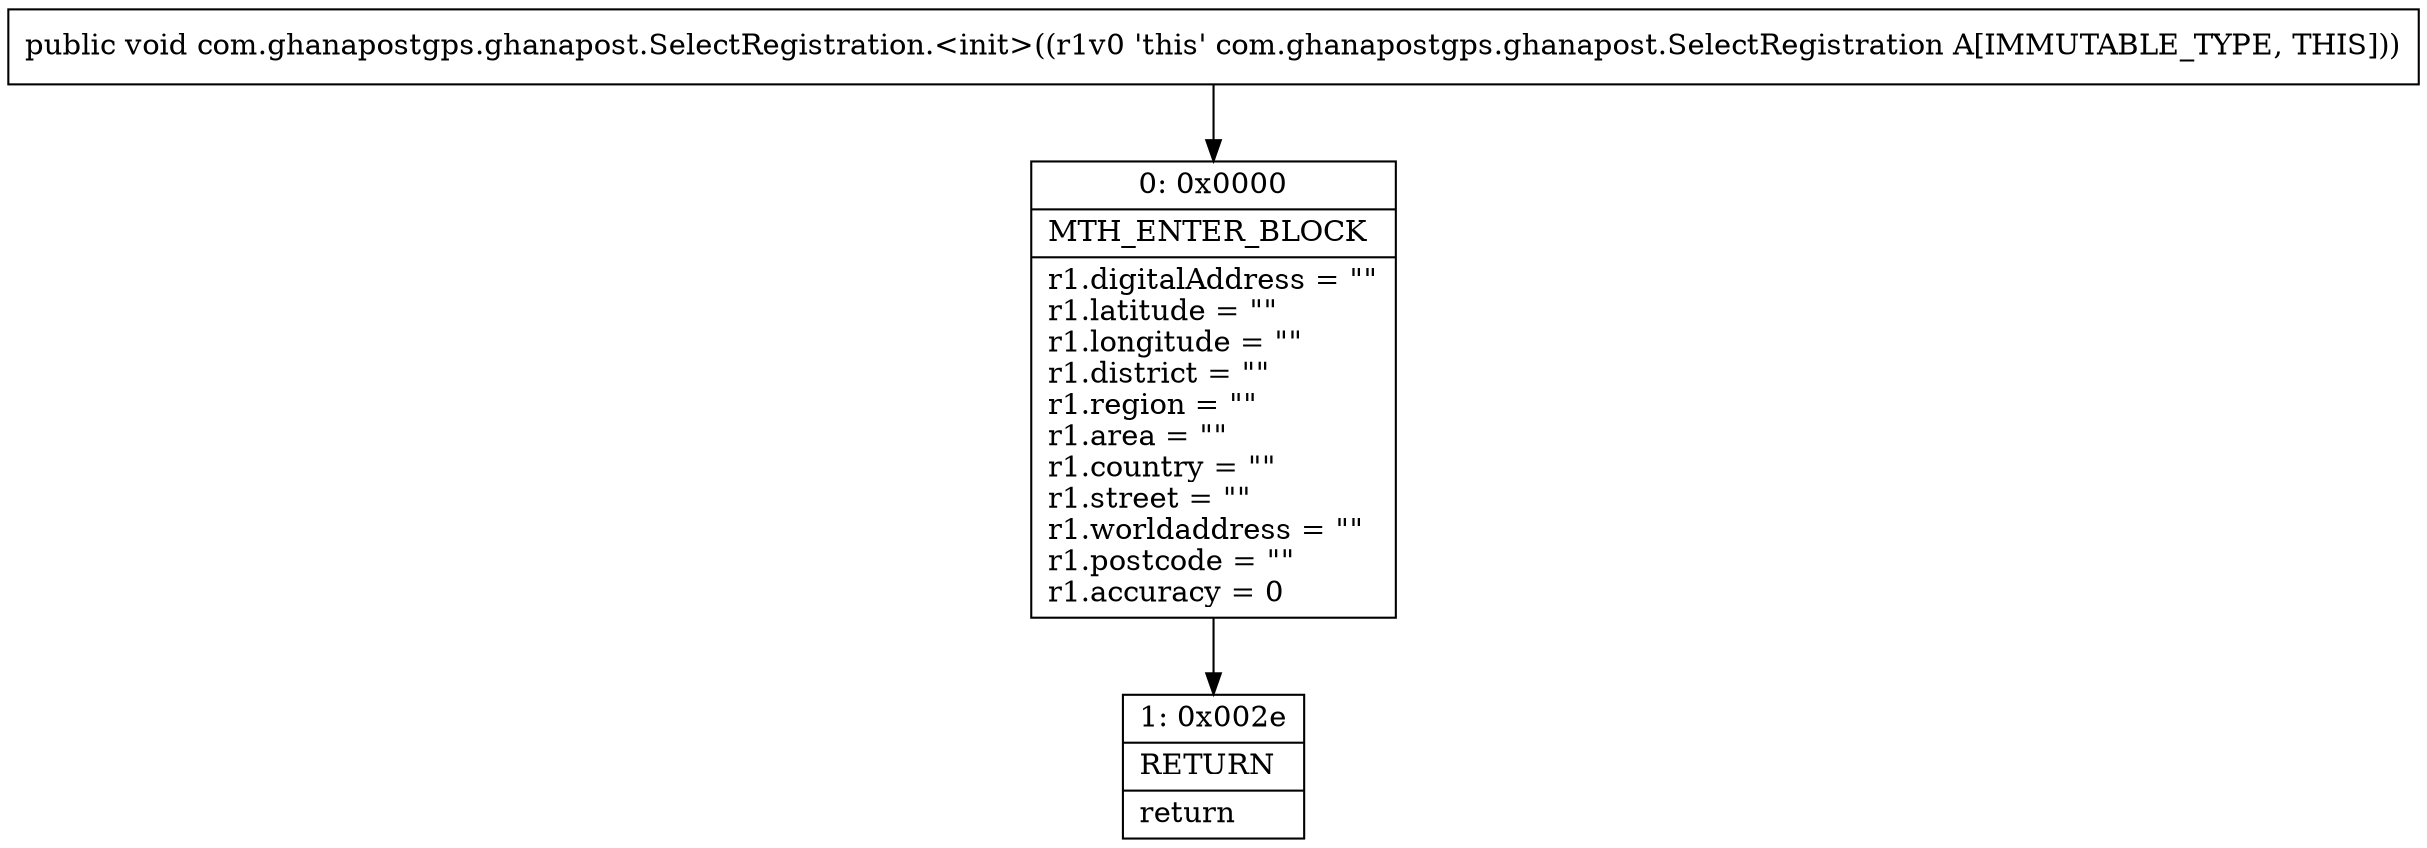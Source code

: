 digraph "CFG forcom.ghanapostgps.ghanapost.SelectRegistration.\<init\>()V" {
Node_0 [shape=record,label="{0\:\ 0x0000|MTH_ENTER_BLOCK\l|r1.digitalAddress = \"\"\lr1.latitude = \"\"\lr1.longitude = \"\"\lr1.district = \"\"\lr1.region = \"\"\lr1.area = \"\"\lr1.country = \"\"\lr1.street = \"\"\lr1.worldaddress = \"\"\lr1.postcode = \"\"\lr1.accuracy = 0\l}"];
Node_1 [shape=record,label="{1\:\ 0x002e|RETURN\l|return\l}"];
MethodNode[shape=record,label="{public void com.ghanapostgps.ghanapost.SelectRegistration.\<init\>((r1v0 'this' com.ghanapostgps.ghanapost.SelectRegistration A[IMMUTABLE_TYPE, THIS])) }"];
MethodNode -> Node_0;
Node_0 -> Node_1;
}

